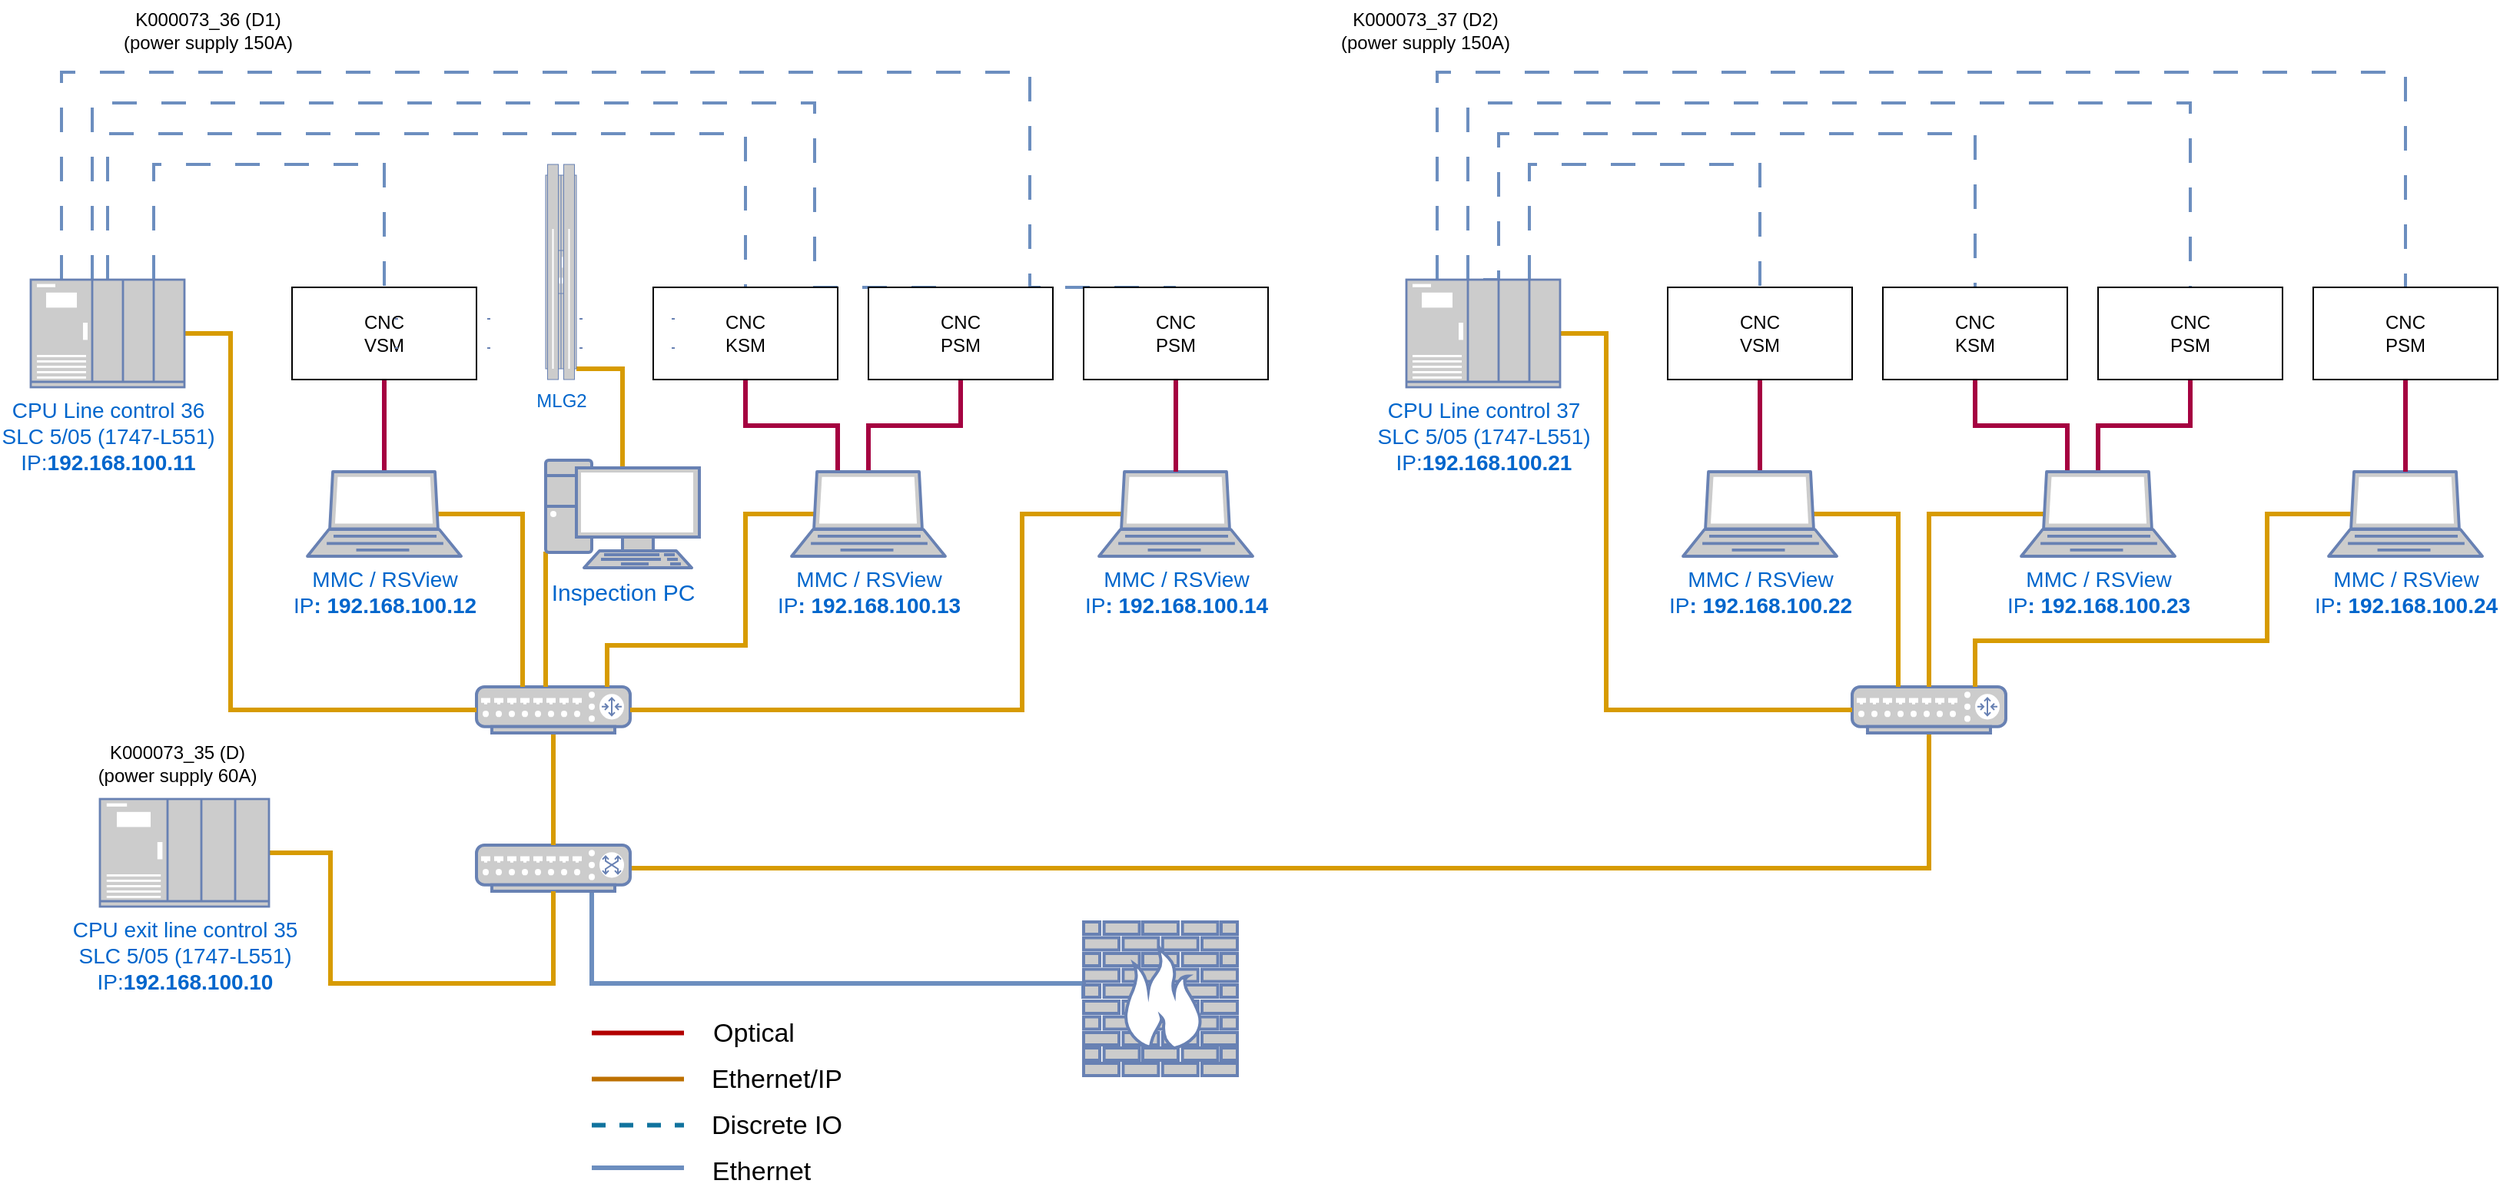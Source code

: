 <mxfile version="21.4.0" type="github">
  <diagram name="Page-1" id="WLB4W7FoqpOxXbgukPIv">
    <mxGraphModel dx="1197" dy="889" grid="1" gridSize="10" guides="1" tooltips="1" connect="1" arrows="1" fold="1" page="1" pageScale="1" pageWidth="827" pageHeight="1169" math="0" shadow="0">
      <root>
        <mxCell id="0" />
        <mxCell id="1" parent="0" />
        <mxCell id="LHUtdxbBdhvLTkgLUQPW-53" style="edgeStyle=orthogonalEdgeStyle;rounded=0;orthogonalLoop=1;jettySize=auto;html=1;endArrow=none;endFill=0;fillColor=#ffe6cc;strokeColor=#d79b00;strokeWidth=3;entryX=0.5;entryY=1;entryDx=0;entryDy=0;entryPerimeter=0;" edge="1" parent="1" source="LHUtdxbBdhvLTkgLUQPW-1" target="LHUtdxbBdhvLTkgLUQPW-31">
          <mxGeometry relative="1" as="geometry">
            <mxPoint x="1170" y="480" as="targetPoint" />
            <Array as="points">
              <mxPoint x="1270" y="565" />
            </Array>
          </mxGeometry>
        </mxCell>
        <mxCell id="LHUtdxbBdhvLTkgLUQPW-86" style="edgeStyle=orthogonalEdgeStyle;rounded=0;orthogonalLoop=1;jettySize=auto;html=1;entryX=0;entryY=0.5;entryDx=0;entryDy=0;entryPerimeter=0;strokeWidth=3;endArrow=none;endFill=0;fillColor=#dae8fc;strokeColor=#6c8ebf;" edge="1" parent="1" source="LHUtdxbBdhvLTkgLUQPW-1" target="LHUtdxbBdhvLTkgLUQPW-85">
          <mxGeometry relative="1" as="geometry">
            <Array as="points">
              <mxPoint x="400" y="640" />
              <mxPoint x="720" y="640" />
            </Array>
          </mxGeometry>
        </mxCell>
        <mxCell id="LHUtdxbBdhvLTkgLUQPW-1" value="" style="fontColor=#0066CC;verticalAlign=top;verticalLabelPosition=bottom;labelPosition=center;align=center;html=1;outlineConnect=0;fillColor=#CCCCCC;strokeColor=#6881B3;gradientColor=none;gradientDirection=north;strokeWidth=2;shape=mxgraph.networks.switch;" vertex="1" parent="1">
          <mxGeometry x="325" y="550" width="100" height="30" as="geometry" />
        </mxCell>
        <mxCell id="LHUtdxbBdhvLTkgLUQPW-30" value="" style="edgeStyle=orthogonalEdgeStyle;rounded=0;orthogonalLoop=1;jettySize=auto;html=1;endArrow=none;endFill=0;fillColor=#ffe6cc;strokeColor=#d79b00;strokeWidth=3;" edge="1" parent="1" source="LHUtdxbBdhvLTkgLUQPW-2" target="LHUtdxbBdhvLTkgLUQPW-1">
          <mxGeometry relative="1" as="geometry" />
        </mxCell>
        <mxCell id="LHUtdxbBdhvLTkgLUQPW-2" value="" style="fontColor=#0066CC;verticalAlign=top;verticalLabelPosition=bottom;labelPosition=center;align=center;html=1;outlineConnect=0;fillColor=#CCCCCC;strokeColor=#6881B3;gradientColor=none;gradientDirection=north;strokeWidth=2;shape=mxgraph.networks.router;" vertex="1" parent="1">
          <mxGeometry x="325" y="447" width="100" height="30" as="geometry" />
        </mxCell>
        <mxCell id="LHUtdxbBdhvLTkgLUQPW-6" style="edgeStyle=orthogonalEdgeStyle;rounded=0;orthogonalLoop=1;jettySize=auto;html=1;entryX=0.335;entryY=0.017;entryDx=0;entryDy=0;entryPerimeter=0;strokeColor=#6c8ebf;endArrow=none;endFill=0;startArrow=none;startFill=0;dashed=1;strokeWidth=2;fillColor=#dae8fc;dashPattern=8 8;" edge="1" parent="1" source="LHUtdxbBdhvLTkgLUQPW-3" target="LHUtdxbBdhvLTkgLUQPW-4">
          <mxGeometry relative="1" as="geometry">
            <Array as="points">
              <mxPoint x="115" y="107" />
              <mxPoint x="265" y="107" />
              <mxPoint x="265" y="188" />
            </Array>
          </mxGeometry>
        </mxCell>
        <mxCell id="LHUtdxbBdhvLTkgLUQPW-9" style="edgeStyle=orthogonalEdgeStyle;rounded=0;orthogonalLoop=1;jettySize=auto;html=1;exitX=0.5;exitY=0;exitDx=0;exitDy=0;exitPerimeter=0;entryX=0.5;entryY=0;entryDx=0;entryDy=0;endArrow=none;endFill=0;dashed=1;strokeWidth=2;fillColor=#dae8fc;strokeColor=#6c8ebf;dashPattern=8 8;" edge="1" parent="1" source="LHUtdxbBdhvLTkgLUQPW-3" target="LHUtdxbBdhvLTkgLUQPW-7">
          <mxGeometry relative="1" as="geometry">
            <Array as="points">
              <mxPoint x="95" y="87" />
              <mxPoint x="405" y="87" />
            </Array>
          </mxGeometry>
        </mxCell>
        <mxCell id="LHUtdxbBdhvLTkgLUQPW-10" style="edgeStyle=orthogonalEdgeStyle;rounded=0;orthogonalLoop=1;jettySize=auto;html=1;entryX=0.5;entryY=0;entryDx=0;entryDy=0;endArrow=none;endFill=0;dashed=1;strokeWidth=2;fillColor=#dae8fc;strokeColor=#6c8ebf;dashPattern=8 8;" edge="1" parent="1" source="LHUtdxbBdhvLTkgLUQPW-3" target="LHUtdxbBdhvLTkgLUQPW-8">
          <mxGeometry relative="1" as="geometry">
            <Array as="points">
              <mxPoint x="75" y="67" />
              <mxPoint x="545" y="67" />
            </Array>
          </mxGeometry>
        </mxCell>
        <mxCell id="LHUtdxbBdhvLTkgLUQPW-17" style="edgeStyle=orthogonalEdgeStyle;rounded=0;orthogonalLoop=1;jettySize=auto;html=1;entryX=0.5;entryY=0;entryDx=0;entryDy=0;endArrow=none;endFill=0;dashed=1;strokeWidth=2;fillColor=#dae8fc;strokeColor=#6c8ebf;dashPattern=8 8;" edge="1" parent="1" source="LHUtdxbBdhvLTkgLUQPW-3" target="LHUtdxbBdhvLTkgLUQPW-16">
          <mxGeometry relative="1" as="geometry">
            <Array as="points">
              <mxPoint x="55" y="47" />
              <mxPoint x="685" y="47" />
            </Array>
          </mxGeometry>
        </mxCell>
        <mxCell id="LHUtdxbBdhvLTkgLUQPW-23" style="edgeStyle=orthogonalEdgeStyle;rounded=0;orthogonalLoop=1;jettySize=auto;html=1;entryX=0;entryY=0.5;entryDx=0;entryDy=0;entryPerimeter=0;endArrow=none;endFill=0;fillColor=#ffe6cc;strokeColor=#d79b00;strokeWidth=3;" edge="1" parent="1" source="LHUtdxbBdhvLTkgLUQPW-3" target="LHUtdxbBdhvLTkgLUQPW-2">
          <mxGeometry relative="1" as="geometry">
            <Array as="points">
              <mxPoint x="165" y="217" />
              <mxPoint x="165" y="462" />
            </Array>
          </mxGeometry>
        </mxCell>
        <mxCell id="LHUtdxbBdhvLTkgLUQPW-3" value="CPU Line control 36&lt;br style=&quot;font-size: 14px;&quot;&gt;SLC 5/05 (1747-L551)&lt;br style=&quot;font-size: 14px;&quot;&gt;IP:&lt;b style=&quot;font-size: 14px;&quot;&gt;&lt;font style=&quot;font-size: 14px;&quot;&gt;192.168.100.11&lt;/font&gt;&lt;/b&gt;" style="fontColor=#0066CC;verticalAlign=top;verticalLabelPosition=bottom;labelPosition=center;align=center;html=1;outlineConnect=0;fillColor=#CCCCCC;strokeColor=#6881B3;gradientColor=none;gradientDirection=north;strokeWidth=2;shape=mxgraph.networks.ups_enterprise;fontSize=14;" vertex="1" parent="1">
          <mxGeometry x="35" y="182" width="100" height="70" as="geometry" />
        </mxCell>
        <mxCell id="LHUtdxbBdhvLTkgLUQPW-11" style="edgeStyle=orthogonalEdgeStyle;rounded=0;orthogonalLoop=1;jettySize=auto;html=1;endArrow=none;endFill=0;fillColor=#d80073;strokeColor=#A50040;strokeWidth=3;" edge="1" parent="1" source="LHUtdxbBdhvLTkgLUQPW-4" target="LHUtdxbBdhvLTkgLUQPW-5">
          <mxGeometry relative="1" as="geometry" />
        </mxCell>
        <mxCell id="LHUtdxbBdhvLTkgLUQPW-4" value="CNC&lt;br&gt;VSM" style="rounded=0;whiteSpace=wrap;html=1;" vertex="1" parent="1">
          <mxGeometry x="205" y="187" width="120" height="60" as="geometry" />
        </mxCell>
        <mxCell id="LHUtdxbBdhvLTkgLUQPW-20" style="edgeStyle=orthogonalEdgeStyle;rounded=0;orthogonalLoop=1;jettySize=auto;html=1;endArrow=none;endFill=0;exitX=0.85;exitY=0.5;exitDx=0;exitDy=0;exitPerimeter=0;fillColor=#ffe6cc;strokeColor=#d79b00;strokeWidth=3;" edge="1" parent="1" source="LHUtdxbBdhvLTkgLUQPW-5" target="LHUtdxbBdhvLTkgLUQPW-2">
          <mxGeometry relative="1" as="geometry">
            <Array as="points">
              <mxPoint x="355" y="335" />
            </Array>
          </mxGeometry>
        </mxCell>
        <mxCell id="LHUtdxbBdhvLTkgLUQPW-5" value="MMC / RSView&lt;br style=&quot;font-size: 14px;&quot;&gt;&lt;font style=&quot;font-size: 14px;&quot;&gt;IP&lt;b style=&quot;font-size: 14px;&quot;&gt;: 192.168.100.12&lt;br style=&quot;font-size: 14px;&quot;&gt;&lt;/b&gt;&lt;/font&gt;" style="fontColor=#0066CC;verticalAlign=top;verticalLabelPosition=bottom;labelPosition=center;align=center;html=1;outlineConnect=0;fillColor=#CCCCCC;strokeColor=#6881B3;gradientColor=none;gradientDirection=north;strokeWidth=2;shape=mxgraph.networks.laptop;fontSize=14;" vertex="1" parent="1">
          <mxGeometry x="215" y="307" width="100" height="55" as="geometry" />
        </mxCell>
        <mxCell id="LHUtdxbBdhvLTkgLUQPW-13" value="" style="edgeStyle=orthogonalEdgeStyle;rounded=0;orthogonalLoop=1;jettySize=auto;html=1;endArrow=none;endFill=0;fillColor=#d80073;strokeColor=#A50040;strokeWidth=3;" edge="1" parent="1" source="LHUtdxbBdhvLTkgLUQPW-7" target="LHUtdxbBdhvLTkgLUQPW-12">
          <mxGeometry relative="1" as="geometry">
            <Array as="points">
              <mxPoint x="500" y="277" />
              <mxPoint x="560" y="277" />
            </Array>
          </mxGeometry>
        </mxCell>
        <mxCell id="LHUtdxbBdhvLTkgLUQPW-7" value="CNC&lt;br&gt;KSM" style="rounded=0;whiteSpace=wrap;html=1;" vertex="1" parent="1">
          <mxGeometry x="440" y="187" width="120" height="60" as="geometry" />
        </mxCell>
        <mxCell id="LHUtdxbBdhvLTkgLUQPW-19" style="edgeStyle=orthogonalEdgeStyle;rounded=0;orthogonalLoop=1;jettySize=auto;html=1;endArrow=none;endFill=0;fillColor=#d80073;strokeColor=#A50040;strokeWidth=3;" edge="1" parent="1" source="LHUtdxbBdhvLTkgLUQPW-8" target="LHUtdxbBdhvLTkgLUQPW-12">
          <mxGeometry relative="1" as="geometry" />
        </mxCell>
        <mxCell id="LHUtdxbBdhvLTkgLUQPW-8" value="CNC&lt;br&gt;PSM" style="rounded=0;whiteSpace=wrap;html=1;" vertex="1" parent="1">
          <mxGeometry x="580" y="187" width="120" height="60" as="geometry" />
        </mxCell>
        <mxCell id="LHUtdxbBdhvLTkgLUQPW-21" style="edgeStyle=orthogonalEdgeStyle;rounded=0;orthogonalLoop=1;jettySize=auto;html=1;endArrow=none;endFill=0;exitX=0.15;exitY=0.5;exitDx=0;exitDy=0;exitPerimeter=0;fillColor=#ffe6cc;strokeColor=#d79b00;strokeWidth=3;" edge="1" parent="1" source="LHUtdxbBdhvLTkgLUQPW-12" target="LHUtdxbBdhvLTkgLUQPW-2">
          <mxGeometry relative="1" as="geometry">
            <Array as="points">
              <mxPoint x="500" y="335" />
              <mxPoint x="500" y="420" />
              <mxPoint x="410" y="420" />
            </Array>
          </mxGeometry>
        </mxCell>
        <mxCell id="LHUtdxbBdhvLTkgLUQPW-12" value="MMC / RSView&lt;br style=&quot;font-size: 14px;&quot;&gt;&lt;font style=&quot;font-size: 14px;&quot;&gt;IP&lt;b style=&quot;font-size: 14px;&quot;&gt;: 192.168.100.13&lt;br style=&quot;font-size: 14px;&quot;&gt;&lt;/b&gt;&lt;/font&gt;" style="fontColor=#0066CC;verticalAlign=top;verticalLabelPosition=bottom;labelPosition=center;align=center;html=1;outlineConnect=0;fillColor=#CCCCCC;strokeColor=#6881B3;gradientColor=none;gradientDirection=north;strokeWidth=2;shape=mxgraph.networks.laptop;fontSize=14;" vertex="1" parent="1">
          <mxGeometry x="530" y="307" width="100" height="55" as="geometry" />
        </mxCell>
        <mxCell id="LHUtdxbBdhvLTkgLUQPW-22" style="edgeStyle=orthogonalEdgeStyle;rounded=0;orthogonalLoop=1;jettySize=auto;html=1;endArrow=none;endFill=0;exitX=0.15;exitY=0.5;exitDx=0;exitDy=0;exitPerimeter=0;fillColor=#ffe6cc;strokeColor=#d79b00;strokeWidth=3;" edge="1" parent="1" source="LHUtdxbBdhvLTkgLUQPW-14" target="LHUtdxbBdhvLTkgLUQPW-2">
          <mxGeometry relative="1" as="geometry">
            <Array as="points">
              <mxPoint x="680" y="335" />
              <mxPoint x="680" y="462" />
            </Array>
          </mxGeometry>
        </mxCell>
        <mxCell id="LHUtdxbBdhvLTkgLUQPW-14" value="MMC / RSView&lt;br style=&quot;font-size: 14px;&quot;&gt;&lt;font style=&quot;font-size: 14px;&quot;&gt;IP&lt;b style=&quot;font-size: 14px;&quot;&gt;: 192.168.100.14&lt;br style=&quot;font-size: 14px;&quot;&gt;&lt;/b&gt;&lt;/font&gt;" style="fontColor=#0066CC;verticalAlign=top;verticalLabelPosition=bottom;labelPosition=center;align=center;html=1;outlineConnect=0;fillColor=#CCCCCC;strokeColor=#6881B3;gradientColor=none;gradientDirection=north;strokeWidth=2;shape=mxgraph.networks.laptop;fontSize=14;" vertex="1" parent="1">
          <mxGeometry x="730" y="307" width="100" height="55" as="geometry" />
        </mxCell>
        <mxCell id="LHUtdxbBdhvLTkgLUQPW-18" value="" style="edgeStyle=orthogonalEdgeStyle;rounded=0;orthogonalLoop=1;jettySize=auto;html=1;endArrow=none;endFill=0;fillColor=#d80073;strokeColor=#A50040;strokeWidth=3;" edge="1" parent="1" source="LHUtdxbBdhvLTkgLUQPW-16" target="LHUtdxbBdhvLTkgLUQPW-14">
          <mxGeometry relative="1" as="geometry" />
        </mxCell>
        <mxCell id="LHUtdxbBdhvLTkgLUQPW-16" value="CNC&lt;br&gt;PSM" style="rounded=0;whiteSpace=wrap;html=1;" vertex="1" parent="1">
          <mxGeometry x="720" y="187" width="120" height="60" as="geometry" />
        </mxCell>
        <mxCell id="LHUtdxbBdhvLTkgLUQPW-24" value="K000073_36 (D1)&lt;br&gt;(power supply 150A)" style="text;html=1;align=center;verticalAlign=middle;resizable=0;points=[];autosize=1;strokeColor=none;fillColor=none;" vertex="1" parent="1">
          <mxGeometry x="85" width="130" height="40" as="geometry" />
        </mxCell>
        <mxCell id="LHUtdxbBdhvLTkgLUQPW-29" style="edgeStyle=orthogonalEdgeStyle;rounded=0;orthogonalLoop=1;jettySize=auto;html=1;entryX=0.5;entryY=1;entryDx=0;entryDy=0;entryPerimeter=0;endArrow=none;endFill=0;fillColor=#ffe6cc;strokeColor=#d79b00;strokeWidth=3;" edge="1" parent="1" source="LHUtdxbBdhvLTkgLUQPW-25" target="LHUtdxbBdhvLTkgLUQPW-1">
          <mxGeometry relative="1" as="geometry">
            <Array as="points">
              <mxPoint x="230" y="555" />
              <mxPoint x="230" y="640" />
              <mxPoint x="375" y="640" />
            </Array>
          </mxGeometry>
        </mxCell>
        <mxCell id="LHUtdxbBdhvLTkgLUQPW-25" value="CPU exit line control 35&lt;br style=&quot;font-size: 14px;&quot;&gt;SLC 5/05 (1747-L551)&lt;br style=&quot;font-size: 14px;&quot;&gt;IP:&lt;b style=&quot;font-size: 14px;&quot;&gt;&lt;font style=&quot;font-size: 14px;&quot;&gt;192.168.100.10&lt;/font&gt;&lt;/b&gt;" style="fontColor=#0066CC;verticalAlign=top;verticalLabelPosition=bottom;labelPosition=center;align=center;html=1;outlineConnect=0;fillColor=#CCCCCC;strokeColor=#6881B3;gradientColor=none;gradientDirection=north;strokeWidth=2;shape=mxgraph.networks.ups_enterprise;fontSize=14;" vertex="1" parent="1">
          <mxGeometry x="80" y="520" width="110" height="70" as="geometry" />
        </mxCell>
        <mxCell id="LHUtdxbBdhvLTkgLUQPW-26" value="K000073_35 (D)&lt;br&gt;(power supply 60A)" style="text;html=1;align=center;verticalAlign=middle;resizable=0;points=[];autosize=1;strokeColor=none;fillColor=none;" vertex="1" parent="1">
          <mxGeometry x="65" y="477" width="130" height="40" as="geometry" />
        </mxCell>
        <mxCell id="LHUtdxbBdhvLTkgLUQPW-31" value="" style="fontColor=#0066CC;verticalAlign=top;verticalLabelPosition=bottom;labelPosition=center;align=center;html=1;outlineConnect=0;fillColor=#CCCCCC;strokeColor=#6881B3;gradientColor=none;gradientDirection=north;strokeWidth=2;shape=mxgraph.networks.router;" vertex="1" parent="1">
          <mxGeometry x="1220" y="447" width="100" height="30" as="geometry" />
        </mxCell>
        <mxCell id="LHUtdxbBdhvLTkgLUQPW-32" style="edgeStyle=orthogonalEdgeStyle;rounded=0;orthogonalLoop=1;jettySize=auto;html=1;entryX=0.335;entryY=0.017;entryDx=0;entryDy=0;entryPerimeter=0;strokeColor=#6c8ebf;endArrow=none;endFill=0;startArrow=none;startFill=0;dashed=1;strokeWidth=2;fillColor=#dae8fc;dashPattern=8 8;" edge="1" parent="1" source="LHUtdxbBdhvLTkgLUQPW-37" target="LHUtdxbBdhvLTkgLUQPW-39">
          <mxGeometry relative="1" as="geometry">
            <Array as="points">
              <mxPoint x="1010" y="107" />
              <mxPoint x="1160" y="107" />
              <mxPoint x="1160" y="188" />
            </Array>
          </mxGeometry>
        </mxCell>
        <mxCell id="LHUtdxbBdhvLTkgLUQPW-33" style="edgeStyle=orthogonalEdgeStyle;rounded=0;orthogonalLoop=1;jettySize=auto;html=1;exitX=0.5;exitY=0;exitDx=0;exitDy=0;exitPerimeter=0;entryX=0.5;entryY=0;entryDx=0;entryDy=0;endArrow=none;endFill=0;dashed=1;strokeWidth=2;fillColor=#dae8fc;strokeColor=#6c8ebf;dashPattern=8 8;" edge="1" parent="1" source="LHUtdxbBdhvLTkgLUQPW-37" target="LHUtdxbBdhvLTkgLUQPW-43">
          <mxGeometry relative="1" as="geometry">
            <Array as="points">
              <mxPoint x="990" y="87" />
              <mxPoint x="1300" y="87" />
            </Array>
          </mxGeometry>
        </mxCell>
        <mxCell id="LHUtdxbBdhvLTkgLUQPW-34" style="edgeStyle=orthogonalEdgeStyle;rounded=0;orthogonalLoop=1;jettySize=auto;html=1;entryX=0.5;entryY=0;entryDx=0;entryDy=0;endArrow=none;endFill=0;dashed=1;strokeWidth=2;fillColor=#dae8fc;strokeColor=#6c8ebf;dashPattern=8 8;" edge="1" parent="1" source="LHUtdxbBdhvLTkgLUQPW-37" target="LHUtdxbBdhvLTkgLUQPW-45">
          <mxGeometry relative="1" as="geometry">
            <Array as="points">
              <mxPoint x="970" y="67" />
              <mxPoint x="1440" y="67" />
            </Array>
          </mxGeometry>
        </mxCell>
        <mxCell id="LHUtdxbBdhvLTkgLUQPW-35" style="edgeStyle=orthogonalEdgeStyle;rounded=0;orthogonalLoop=1;jettySize=auto;html=1;entryX=0.5;entryY=0;entryDx=0;entryDy=0;endArrow=none;endFill=0;dashed=1;strokeWidth=2;fillColor=#dae8fc;strokeColor=#6c8ebf;dashPattern=8 8;" edge="1" parent="1" source="LHUtdxbBdhvLTkgLUQPW-37" target="LHUtdxbBdhvLTkgLUQPW-51">
          <mxGeometry relative="1" as="geometry">
            <Array as="points">
              <mxPoint x="950" y="47" />
              <mxPoint x="1580" y="47" />
            </Array>
          </mxGeometry>
        </mxCell>
        <mxCell id="LHUtdxbBdhvLTkgLUQPW-36" style="edgeStyle=orthogonalEdgeStyle;rounded=0;orthogonalLoop=1;jettySize=auto;html=1;entryX=0;entryY=0.5;entryDx=0;entryDy=0;entryPerimeter=0;endArrow=none;endFill=0;fillColor=#ffe6cc;strokeColor=#d79b00;strokeWidth=3;" edge="1" parent="1" source="LHUtdxbBdhvLTkgLUQPW-37" target="LHUtdxbBdhvLTkgLUQPW-31">
          <mxGeometry relative="1" as="geometry">
            <Array as="points">
              <mxPoint x="1060" y="217" />
              <mxPoint x="1060" y="462" />
            </Array>
          </mxGeometry>
        </mxCell>
        <mxCell id="LHUtdxbBdhvLTkgLUQPW-37" value="CPU Line control 37&lt;br style=&quot;font-size: 14px;&quot;&gt;SLC 5/05 (1747-L551)&lt;br style=&quot;font-size: 14px;&quot;&gt;IP:&lt;b style=&quot;font-size: 14px;&quot;&gt;&lt;font style=&quot;font-size: 14px;&quot;&gt;192.168.100.21&lt;/font&gt;&lt;/b&gt;" style="fontColor=#0066CC;verticalAlign=top;verticalLabelPosition=bottom;labelPosition=center;align=center;html=1;outlineConnect=0;fillColor=#CCCCCC;strokeColor=#6881B3;gradientColor=none;gradientDirection=north;strokeWidth=2;shape=mxgraph.networks.ups_enterprise;fontSize=14;" vertex="1" parent="1">
          <mxGeometry x="930" y="182" width="100" height="70" as="geometry" />
        </mxCell>
        <mxCell id="LHUtdxbBdhvLTkgLUQPW-38" style="edgeStyle=orthogonalEdgeStyle;rounded=0;orthogonalLoop=1;jettySize=auto;html=1;endArrow=none;endFill=0;fillColor=#d80073;strokeColor=#A50040;strokeWidth=3;" edge="1" parent="1" source="LHUtdxbBdhvLTkgLUQPW-39" target="LHUtdxbBdhvLTkgLUQPW-41">
          <mxGeometry relative="1" as="geometry" />
        </mxCell>
        <mxCell id="LHUtdxbBdhvLTkgLUQPW-39" value="CNC&lt;br&gt;VSM" style="rounded=0;whiteSpace=wrap;html=1;" vertex="1" parent="1">
          <mxGeometry x="1100" y="187" width="120" height="60" as="geometry" />
        </mxCell>
        <mxCell id="LHUtdxbBdhvLTkgLUQPW-40" style="edgeStyle=orthogonalEdgeStyle;rounded=0;orthogonalLoop=1;jettySize=auto;html=1;endArrow=none;endFill=0;exitX=0.85;exitY=0.5;exitDx=0;exitDy=0;exitPerimeter=0;fillColor=#ffe6cc;strokeColor=#d79b00;strokeWidth=3;" edge="1" parent="1" source="LHUtdxbBdhvLTkgLUQPW-41" target="LHUtdxbBdhvLTkgLUQPW-31">
          <mxGeometry relative="1" as="geometry">
            <Array as="points">
              <mxPoint x="1250" y="335" />
            </Array>
          </mxGeometry>
        </mxCell>
        <mxCell id="LHUtdxbBdhvLTkgLUQPW-41" value="MMC / RSView&lt;br style=&quot;font-size: 14px;&quot;&gt;&lt;font style=&quot;font-size: 14px;&quot;&gt;IP&lt;b style=&quot;font-size: 14px;&quot;&gt;: 192.168.100.22&lt;br style=&quot;font-size: 14px;&quot;&gt;&lt;/b&gt;&lt;/font&gt;" style="fontColor=#0066CC;verticalAlign=top;verticalLabelPosition=bottom;labelPosition=center;align=center;html=1;outlineConnect=0;fillColor=#CCCCCC;strokeColor=#6881B3;gradientColor=none;gradientDirection=north;strokeWidth=2;shape=mxgraph.networks.laptop;fontSize=14;" vertex="1" parent="1">
          <mxGeometry x="1110" y="307" width="100" height="55" as="geometry" />
        </mxCell>
        <mxCell id="LHUtdxbBdhvLTkgLUQPW-42" value="" style="edgeStyle=orthogonalEdgeStyle;rounded=0;orthogonalLoop=1;jettySize=auto;html=1;endArrow=none;endFill=0;fillColor=#d80073;strokeColor=#A50040;strokeWidth=3;" edge="1" parent="1" source="LHUtdxbBdhvLTkgLUQPW-43" target="LHUtdxbBdhvLTkgLUQPW-47">
          <mxGeometry relative="1" as="geometry">
            <Array as="points">
              <mxPoint x="1300" y="277" />
              <mxPoint x="1360" y="277" />
            </Array>
          </mxGeometry>
        </mxCell>
        <mxCell id="LHUtdxbBdhvLTkgLUQPW-43" value="CNC&lt;br&gt;KSM" style="rounded=0;whiteSpace=wrap;html=1;" vertex="1" parent="1">
          <mxGeometry x="1240" y="187" width="120" height="60" as="geometry" />
        </mxCell>
        <mxCell id="LHUtdxbBdhvLTkgLUQPW-44" style="edgeStyle=orthogonalEdgeStyle;rounded=0;orthogonalLoop=1;jettySize=auto;html=1;endArrow=none;endFill=0;fillColor=#d80073;strokeColor=#A50040;strokeWidth=3;" edge="1" parent="1" source="LHUtdxbBdhvLTkgLUQPW-45" target="LHUtdxbBdhvLTkgLUQPW-47">
          <mxGeometry relative="1" as="geometry" />
        </mxCell>
        <mxCell id="LHUtdxbBdhvLTkgLUQPW-45" value="CNC&lt;br&gt;PSM" style="rounded=0;whiteSpace=wrap;html=1;" vertex="1" parent="1">
          <mxGeometry x="1380" y="187" width="120" height="60" as="geometry" />
        </mxCell>
        <mxCell id="LHUtdxbBdhvLTkgLUQPW-46" style="edgeStyle=orthogonalEdgeStyle;rounded=0;orthogonalLoop=1;jettySize=auto;html=1;endArrow=none;endFill=0;exitX=0.15;exitY=0.5;exitDx=0;exitDy=0;exitPerimeter=0;fillColor=#ffe6cc;strokeColor=#d79b00;strokeWidth=3;" edge="1" parent="1" source="LHUtdxbBdhvLTkgLUQPW-47" target="LHUtdxbBdhvLTkgLUQPW-31">
          <mxGeometry relative="1" as="geometry">
            <Array as="points">
              <mxPoint x="1270" y="335" />
            </Array>
          </mxGeometry>
        </mxCell>
        <mxCell id="LHUtdxbBdhvLTkgLUQPW-47" value="MMC / RSView&lt;br style=&quot;font-size: 14px;&quot;&gt;&lt;font style=&quot;font-size: 14px;&quot;&gt;IP&lt;b style=&quot;font-size: 14px;&quot;&gt;: 192.168.100.23&lt;br style=&quot;font-size: 14px;&quot;&gt;&lt;/b&gt;&lt;/font&gt;" style="fontColor=#0066CC;verticalAlign=top;verticalLabelPosition=bottom;labelPosition=center;align=center;html=1;outlineConnect=0;fillColor=#CCCCCC;strokeColor=#6881B3;gradientColor=none;gradientDirection=north;strokeWidth=2;shape=mxgraph.networks.laptop;fontSize=14;" vertex="1" parent="1">
          <mxGeometry x="1330" y="307" width="100" height="55" as="geometry" />
        </mxCell>
        <mxCell id="LHUtdxbBdhvLTkgLUQPW-48" style="edgeStyle=orthogonalEdgeStyle;rounded=0;orthogonalLoop=1;jettySize=auto;html=1;endArrow=none;endFill=0;exitX=0.15;exitY=0.5;exitDx=0;exitDy=0;exitPerimeter=0;fillColor=#ffe6cc;strokeColor=#d79b00;strokeWidth=3;" edge="1" parent="1" source="LHUtdxbBdhvLTkgLUQPW-49" target="LHUtdxbBdhvLTkgLUQPW-31">
          <mxGeometry relative="1" as="geometry">
            <Array as="points">
              <mxPoint x="1490" y="335" />
              <mxPoint x="1490" y="417" />
              <mxPoint x="1300" y="417" />
            </Array>
          </mxGeometry>
        </mxCell>
        <mxCell id="LHUtdxbBdhvLTkgLUQPW-49" value="MMC / RSView&lt;br style=&quot;font-size: 14px;&quot;&gt;&lt;font style=&quot;font-size: 14px;&quot;&gt;IP&lt;b style=&quot;font-size: 14px;&quot;&gt;: 192.168.100.24&lt;br style=&quot;font-size: 14px;&quot;&gt;&lt;/b&gt;&lt;/font&gt;" style="fontColor=#0066CC;verticalAlign=top;verticalLabelPosition=bottom;labelPosition=center;align=center;html=1;outlineConnect=0;fillColor=#CCCCCC;strokeColor=#6881B3;gradientColor=none;gradientDirection=north;strokeWidth=2;shape=mxgraph.networks.laptop;fontSize=14;" vertex="1" parent="1">
          <mxGeometry x="1530" y="307" width="100" height="55" as="geometry" />
        </mxCell>
        <mxCell id="LHUtdxbBdhvLTkgLUQPW-50" value="" style="edgeStyle=orthogonalEdgeStyle;rounded=0;orthogonalLoop=1;jettySize=auto;html=1;endArrow=none;endFill=0;fillColor=#d80073;strokeColor=#A50040;strokeWidth=3;" edge="1" parent="1" source="LHUtdxbBdhvLTkgLUQPW-51" target="LHUtdxbBdhvLTkgLUQPW-49">
          <mxGeometry relative="1" as="geometry" />
        </mxCell>
        <mxCell id="LHUtdxbBdhvLTkgLUQPW-51" value="CNC&lt;br&gt;PSM" style="rounded=0;whiteSpace=wrap;html=1;" vertex="1" parent="1">
          <mxGeometry x="1520" y="187" width="120" height="60" as="geometry" />
        </mxCell>
        <mxCell id="LHUtdxbBdhvLTkgLUQPW-52" value="K000073_37 (D2)&lt;br&gt;(power supply 150A)" style="text;html=1;align=center;verticalAlign=middle;resizable=0;points=[];autosize=1;strokeColor=none;fillColor=none;" vertex="1" parent="1">
          <mxGeometry x="877" width="130" height="40" as="geometry" />
        </mxCell>
        <mxCell id="LHUtdxbBdhvLTkgLUQPW-54" value="" style="endArrow=none;html=1;rounded=0;strokeWidth=3;fillColor=#f0a30a;strokeColor=#BD7000;" edge="1" parent="1">
          <mxGeometry width="50" height="50" relative="1" as="geometry">
            <mxPoint x="400" y="702.29" as="sourcePoint" />
            <mxPoint x="460" y="702.29" as="targetPoint" />
          </mxGeometry>
        </mxCell>
        <mxCell id="LHUtdxbBdhvLTkgLUQPW-55" value="" style="endArrow=none;html=1;rounded=0;strokeWidth=3;fillColor=#e51400;strokeColor=#B20000;" edge="1" parent="1">
          <mxGeometry width="50" height="50" relative="1" as="geometry">
            <mxPoint x="400" y="672.29" as="sourcePoint" />
            <mxPoint x="460" y="672.29" as="targetPoint" />
          </mxGeometry>
        </mxCell>
        <mxCell id="LHUtdxbBdhvLTkgLUQPW-56" value="" style="endArrow=none;html=1;rounded=0;strokeWidth=3;fillColor=#b1ddf0;strokeColor=#10739e;dashed=1;" edge="1" parent="1">
          <mxGeometry width="50" height="50" relative="1" as="geometry">
            <mxPoint x="400" y="732.29" as="sourcePoint" />
            <mxPoint x="460" y="732.29" as="targetPoint" />
          </mxGeometry>
        </mxCell>
        <mxCell id="LHUtdxbBdhvLTkgLUQPW-57" value="Optical" style="text;html=1;align=center;verticalAlign=middle;resizable=0;points=[];autosize=1;strokeColor=none;fillColor=none;fontSize=17;" vertex="1" parent="1">
          <mxGeometry x="465" y="658" width="80" height="30" as="geometry" />
        </mxCell>
        <mxCell id="LHUtdxbBdhvLTkgLUQPW-58" value="Ethernet/IP" style="text;html=1;align=center;verticalAlign=middle;resizable=0;points=[];autosize=1;strokeColor=none;fillColor=none;fontSize=17;" vertex="1" parent="1">
          <mxGeometry x="465" y="688" width="110" height="30" as="geometry" />
        </mxCell>
        <mxCell id="LHUtdxbBdhvLTkgLUQPW-59" value="Discrete IO" style="text;html=1;align=center;verticalAlign=middle;resizable=0;points=[];autosize=1;strokeColor=none;fillColor=none;fontSize=17;" vertex="1" parent="1">
          <mxGeometry x="465" y="718" width="110" height="30" as="geometry" />
        </mxCell>
        <mxCell id="LHUtdxbBdhvLTkgLUQPW-61" style="edgeStyle=orthogonalEdgeStyle;rounded=0;orthogonalLoop=1;jettySize=auto;html=1;endArrow=none;endFill=0;fillColor=#ffe6cc;strokeColor=#d79b00;strokeWidth=3;exitX=0;exitY=0.85;exitDx=0;exitDy=0;exitPerimeter=0;" edge="1" parent="1" source="LHUtdxbBdhvLTkgLUQPW-60" target="LHUtdxbBdhvLTkgLUQPW-2">
          <mxGeometry relative="1" as="geometry">
            <Array as="points">
              <mxPoint x="370" y="420" />
              <mxPoint x="370" y="420" />
            </Array>
          </mxGeometry>
        </mxCell>
        <mxCell id="LHUtdxbBdhvLTkgLUQPW-82" style="edgeStyle=orthogonalEdgeStyle;rounded=0;orthogonalLoop=1;jettySize=auto;html=1;exitX=0.5;exitY=0.07;exitDx=0;exitDy=0;exitPerimeter=0;entryX=1;entryY=0.95;entryDx=0;entryDy=0;entryPerimeter=0;endArrow=none;endFill=0;strokeWidth=3;fillColor=#ffe6cc;strokeColor=#d79b00;" edge="1" parent="1" source="LHUtdxbBdhvLTkgLUQPW-60" target="LHUtdxbBdhvLTkgLUQPW-81">
          <mxGeometry relative="1" as="geometry" />
        </mxCell>
        <mxCell id="LHUtdxbBdhvLTkgLUQPW-60" value="Inspection PC" style="fontColor=#0066CC;verticalAlign=top;verticalLabelPosition=bottom;labelPosition=center;align=center;html=1;outlineConnect=0;fillColor=#CCCCCC;strokeColor=#6881B3;gradientColor=none;gradientDirection=north;strokeWidth=2;shape=mxgraph.networks.pc;fontSize=15;" vertex="1" parent="1">
          <mxGeometry x="370" y="299.5" width="100" height="70" as="geometry" />
        </mxCell>
        <mxCell id="LHUtdxbBdhvLTkgLUQPW-63" value="" style="strokeColor=#6881B3;edgeStyle=none;rounded=0;endArrow=none;html=1;strokeWidth=2;" edge="1" parent="1">
          <mxGeometry relative="1" as="geometry">
            <mxPoint x="273" y="207" as="sourcePoint" />
            <mxPoint x="273" y="208" as="targetPoint" />
          </mxGeometry>
        </mxCell>
        <mxCell id="LHUtdxbBdhvLTkgLUQPW-64" value="" style="strokeColor=#6881B3;edgeStyle=none;rounded=0;endArrow=none;html=1;strokeWidth=2;" edge="1" parent="1">
          <mxGeometry relative="1" as="geometry">
            <mxPoint x="333" y="207" as="sourcePoint" />
            <mxPoint x="333" y="208" as="targetPoint" />
          </mxGeometry>
        </mxCell>
        <mxCell id="LHUtdxbBdhvLTkgLUQPW-65" value="" style="strokeColor=#6881B3;edgeStyle=none;rounded=0;endArrow=none;html=1;strokeWidth=2;" edge="1" parent="1">
          <mxGeometry relative="1" as="geometry">
            <mxPoint x="393" y="207" as="sourcePoint" />
            <mxPoint x="393" y="208" as="targetPoint" />
          </mxGeometry>
        </mxCell>
        <mxCell id="LHUtdxbBdhvLTkgLUQPW-66" value="" style="strokeColor=#6881B3;edgeStyle=none;rounded=0;endArrow=none;html=1;strokeWidth=2;" edge="1" parent="1">
          <mxGeometry relative="1" as="geometry">
            <mxPoint x="453" y="207" as="sourcePoint" />
            <mxPoint x="453" y="208" as="targetPoint" />
          </mxGeometry>
        </mxCell>
        <mxCell id="LHUtdxbBdhvLTkgLUQPW-67" value="" style="strokeColor=#6881B3;edgeStyle=none;rounded=0;endArrow=none;html=1;strokeWidth=2;" edge="1" parent="1">
          <mxGeometry relative="1" as="geometry">
            <mxPoint x="273" y="226" as="sourcePoint" />
            <mxPoint x="273" y="227" as="targetPoint" />
          </mxGeometry>
        </mxCell>
        <mxCell id="LHUtdxbBdhvLTkgLUQPW-68" value="" style="strokeColor=#6881B3;edgeStyle=none;rounded=0;endArrow=none;html=1;strokeWidth=2;" edge="1" parent="1">
          <mxGeometry relative="1" as="geometry">
            <mxPoint x="333" y="226" as="sourcePoint" />
            <mxPoint x="333" y="227" as="targetPoint" />
          </mxGeometry>
        </mxCell>
        <mxCell id="LHUtdxbBdhvLTkgLUQPW-69" value="" style="strokeColor=#6881B3;edgeStyle=none;rounded=0;endArrow=none;html=1;strokeWidth=2;" edge="1" parent="1">
          <mxGeometry relative="1" as="geometry">
            <mxPoint x="393" y="226" as="sourcePoint" />
            <mxPoint x="393" y="227" as="targetPoint" />
          </mxGeometry>
        </mxCell>
        <mxCell id="LHUtdxbBdhvLTkgLUQPW-70" value="" style="strokeColor=#6881B3;edgeStyle=none;rounded=0;endArrow=none;html=1;strokeWidth=2;" edge="1" parent="1">
          <mxGeometry relative="1" as="geometry">
            <mxPoint x="453" y="226" as="sourcePoint" />
            <mxPoint x="453" y="227" as="targetPoint" />
          </mxGeometry>
        </mxCell>
        <mxCell id="LHUtdxbBdhvLTkgLUQPW-81" value="MLG2" style="fontColor=#0066CC;verticalAlign=top;verticalLabelPosition=bottom;labelPosition=center;align=center;html=1;outlineConnect=0;fillColor=#CCCCCC;strokeColor=#6881B3;gradientColor=none;gradientDirection=north;strokeWidth=2;shape=mxgraph.networks.mainframe;" vertex="1" parent="1">
          <mxGeometry x="370" y="107" width="20" height="140" as="geometry" />
        </mxCell>
        <mxCell id="LHUtdxbBdhvLTkgLUQPW-85" value="" style="fontColor=#0066CC;verticalAlign=top;verticalLabelPosition=bottom;labelPosition=center;align=center;html=1;outlineConnect=0;fillColor=#CCCCCC;strokeColor=#6881B3;gradientColor=none;gradientDirection=north;strokeWidth=2;shape=mxgraph.networks.firewall;" vertex="1" parent="1">
          <mxGeometry x="720" y="600" width="100" height="100" as="geometry" />
        </mxCell>
        <mxCell id="LHUtdxbBdhvLTkgLUQPW-88" value="" style="endArrow=none;html=1;rounded=0;strokeWidth=3;fillColor=#dae8fc;strokeColor=#6c8ebf;" edge="1" parent="1">
          <mxGeometry width="50" height="50" relative="1" as="geometry">
            <mxPoint x="400" y="760" as="sourcePoint" />
            <mxPoint x="460" y="760" as="targetPoint" />
          </mxGeometry>
        </mxCell>
        <mxCell id="LHUtdxbBdhvLTkgLUQPW-89" value="Ethernet" style="text;html=1;align=center;verticalAlign=middle;resizable=0;points=[];autosize=1;strokeColor=none;fillColor=none;fontSize=17;" vertex="1" parent="1">
          <mxGeometry x="465" y="748" width="90" height="30" as="geometry" />
        </mxCell>
      </root>
    </mxGraphModel>
  </diagram>
</mxfile>
